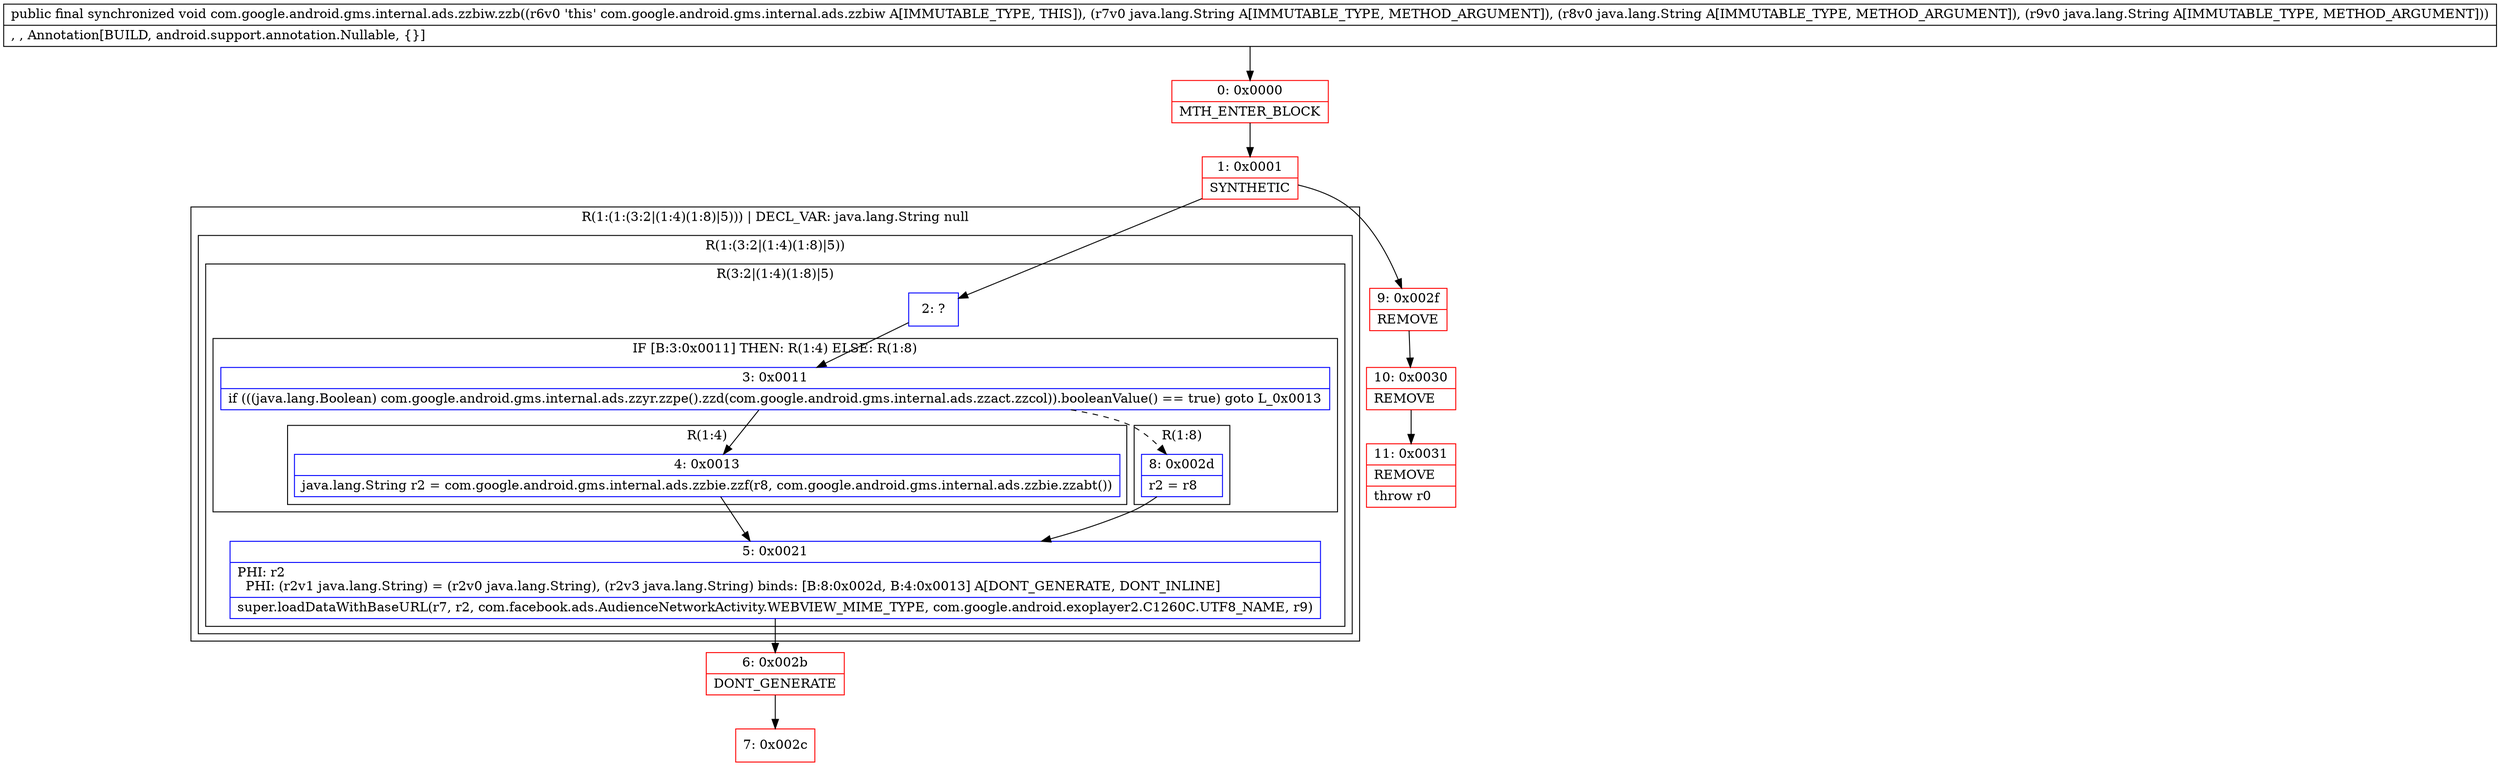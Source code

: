 digraph "CFG forcom.google.android.gms.internal.ads.zzbiw.zzb(Ljava\/lang\/String;Ljava\/lang\/String;Ljava\/lang\/String;)V" {
subgraph cluster_Region_446919535 {
label = "R(1:(1:(3:2|(1:4)(1:8)|5))) | DECL_VAR: java.lang.String null\l";
node [shape=record,color=blue];
subgraph cluster_Region_17312711 {
label = "R(1:(3:2|(1:4)(1:8)|5))";
node [shape=record,color=blue];
subgraph cluster_Region_484298421 {
label = "R(3:2|(1:4)(1:8)|5)";
node [shape=record,color=blue];
Node_2 [shape=record,label="{2\:\ ?}"];
subgraph cluster_IfRegion_1240229075 {
label = "IF [B:3:0x0011] THEN: R(1:4) ELSE: R(1:8)";
node [shape=record,color=blue];
Node_3 [shape=record,label="{3\:\ 0x0011|if (((java.lang.Boolean) com.google.android.gms.internal.ads.zzyr.zzpe().zzd(com.google.android.gms.internal.ads.zzact.zzcol)).booleanValue() == true) goto L_0x0013\l}"];
subgraph cluster_Region_109084394 {
label = "R(1:4)";
node [shape=record,color=blue];
Node_4 [shape=record,label="{4\:\ 0x0013|java.lang.String r2 = com.google.android.gms.internal.ads.zzbie.zzf(r8, com.google.android.gms.internal.ads.zzbie.zzabt())\l}"];
}
subgraph cluster_Region_1229333733 {
label = "R(1:8)";
node [shape=record,color=blue];
Node_8 [shape=record,label="{8\:\ 0x002d|r2 = r8\l}"];
}
}
Node_5 [shape=record,label="{5\:\ 0x0021|PHI: r2 \l  PHI: (r2v1 java.lang.String) = (r2v0 java.lang.String), (r2v3 java.lang.String) binds: [B:8:0x002d, B:4:0x0013] A[DONT_GENERATE, DONT_INLINE]\l|super.loadDataWithBaseURL(r7, r2, com.facebook.ads.AudienceNetworkActivity.WEBVIEW_MIME_TYPE, com.google.android.exoplayer2.C1260C.UTF8_NAME, r9)\l}"];
}
}
}
Node_0 [shape=record,color=red,label="{0\:\ 0x0000|MTH_ENTER_BLOCK\l}"];
Node_1 [shape=record,color=red,label="{1\:\ 0x0001|SYNTHETIC\l}"];
Node_6 [shape=record,color=red,label="{6\:\ 0x002b|DONT_GENERATE\l}"];
Node_7 [shape=record,color=red,label="{7\:\ 0x002c}"];
Node_9 [shape=record,color=red,label="{9\:\ 0x002f|REMOVE\l}"];
Node_10 [shape=record,color=red,label="{10\:\ 0x0030|REMOVE\l}"];
Node_11 [shape=record,color=red,label="{11\:\ 0x0031|REMOVE\l|throw r0\l}"];
MethodNode[shape=record,label="{public final synchronized void com.google.android.gms.internal.ads.zzbiw.zzb((r6v0 'this' com.google.android.gms.internal.ads.zzbiw A[IMMUTABLE_TYPE, THIS]), (r7v0 java.lang.String A[IMMUTABLE_TYPE, METHOD_ARGUMENT]), (r8v0 java.lang.String A[IMMUTABLE_TYPE, METHOD_ARGUMENT]), (r9v0 java.lang.String A[IMMUTABLE_TYPE, METHOD_ARGUMENT]))  | , , Annotation[BUILD, android.support.annotation.Nullable, \{\}]\l}"];
MethodNode -> Node_0;
Node_2 -> Node_3;
Node_3 -> Node_4;
Node_3 -> Node_8[style=dashed];
Node_4 -> Node_5;
Node_8 -> Node_5;
Node_5 -> Node_6;
Node_0 -> Node_1;
Node_1 -> Node_2;
Node_1 -> Node_9;
Node_6 -> Node_7;
Node_9 -> Node_10;
Node_10 -> Node_11;
}


